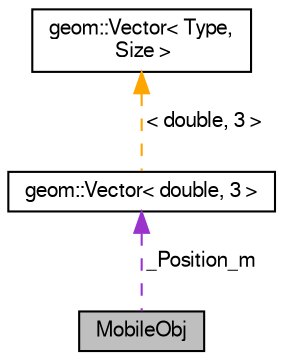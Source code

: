 digraph "MobileObj"
{
 // LATEX_PDF_SIZE
  edge [fontname="FreeSans",fontsize="10",labelfontname="FreeSans",labelfontsize="10"];
  node [fontname="FreeSans",fontsize="10",shape=record];
  Node1 [label="MobileObj",height=0.2,width=0.4,color="black", fillcolor="grey75", style="filled", fontcolor="black",tooltip=" "];
  Node2 -> Node1 [dir="back",color="darkorchid3",fontsize="10",style="dashed",label=" _Position_m" ,fontname="FreeSans"];
  Node2 [label="geom::Vector\< double, 3 \>",height=0.2,width=0.4,color="black", fillcolor="white", style="filled",URL="$classgeom_1_1Vector.html",tooltip=" "];
  Node3 -> Node2 [dir="back",color="orange",fontsize="10",style="dashed",label=" \< double, 3 \>" ,fontname="FreeSans"];
  Node3 [label="geom::Vector\< Type,\l Size \>",height=0.2,width=0.4,color="black", fillcolor="white", style="filled",URL="$classgeom_1_1Vector.html",tooltip="Model wektora N-wymiarowego."];
}

